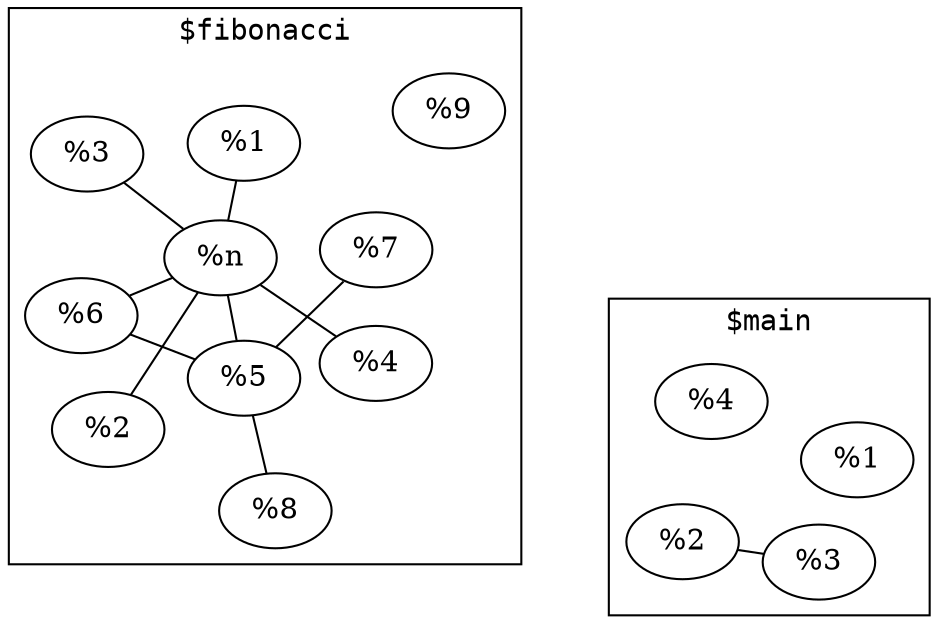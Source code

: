 graph {
   fontname=monospace
   layout=fdp

   subgraph cluster_0 {
      label="$main"
      "$main%1" [label="%1"]
      "$main%2" [label="%2"]
      "$main%2" -- "$main%3"
      "$main%3" [label="%3"]
      "$main%4" [label="%4"]
   }

   subgraph cluster_1 {
      label="$fibonacci"
      "$fibonacci%n" [label="%n"]
      "$fibonacci%n" -- "$fibonacci%1"
      "$fibonacci%n" -- "$fibonacci%2"
      "$fibonacci%n" -- "$fibonacci%3"
      "$fibonacci%n" -- "$fibonacci%4"
      "$fibonacci%n" -- "$fibonacci%5"
      "$fibonacci%n" -- "$fibonacci%6"
      "$fibonacci%1" [label="%1"]
      "$fibonacci%2" [label="%2"]
      "$fibonacci%3" [label="%3"]
      "$fibonacci%4" [label="%4"]
      "$fibonacci%5" [label="%5"]
      "$fibonacci%5" -- "$fibonacci%6"
      "$fibonacci%5" -- "$fibonacci%7"
      "$fibonacci%5" -- "$fibonacci%8"
      "$fibonacci%6" [label="%6"]
      "$fibonacci%7" [label="%7"]
      "$fibonacci%8" [label="%8"]
      "$fibonacci%9" [label="%9"]
   }
}
